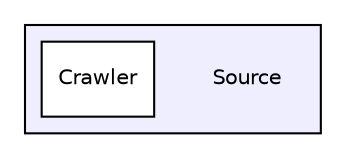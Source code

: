 digraph "Source" {
  compound=true
  node [ fontsize="10", fontname="Helvetica"];
  edge [ labelfontsize="10", labelfontname="Helvetica"];
  subgraph clusterdir_74389ed8173ad57b461b9d623a1f3867 {
    graph [ bgcolor="#eeeeff", pencolor="black", label="" URL="dir_74389ed8173ad57b461b9d623a1f3867.html"];
    dir_74389ed8173ad57b461b9d623a1f3867 [shape=plaintext label="Source"];
    dir_07db96ce4b3001379d5b50a5cb9d08c0 [shape=box label="Crawler" color="black" fillcolor="white" style="filled" URL="dir_07db96ce4b3001379d5b50a5cb9d08c0.html"];
  }
}
